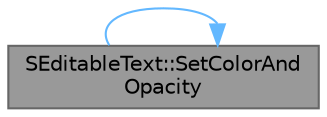 digraph "SEditableText::SetColorAndOpacity"
{
 // INTERACTIVE_SVG=YES
 // LATEX_PDF_SIZE
  bgcolor="transparent";
  edge [fontname=Helvetica,fontsize=10,labelfontname=Helvetica,labelfontsize=10];
  node [fontname=Helvetica,fontsize=10,shape=box,height=0.2,width=0.4];
  rankdir="LR";
  Node1 [id="Node000001",label="SEditableText::SetColorAnd\lOpacity",height=0.2,width=0.4,color="gray40", fillcolor="grey60", style="filled", fontcolor="black",tooltip="See the ColorAndOpacity attribute."];
  Node1 -> Node1 [id="edge1_Node000001_Node000001",color="steelblue1",style="solid",tooltip=" "];
}
